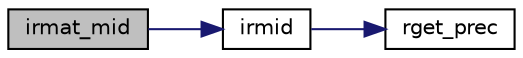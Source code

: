 digraph "irmat_mid"
{
  edge [fontname="Helvetica",fontsize="10",labelfontname="Helvetica",labelfontsize="10"];
  node [fontname="Helvetica",fontsize="10",shape=record];
  rankdir="LR";
  Node124 [label="irmat_mid",height=0.2,width=0.4,color="black", fillcolor="grey75", style="filled", fontcolor="black"];
  Node124 -> Node125 [color="midnightblue",fontsize="10",style="solid",fontname="Helvetica"];
  Node125 [label="irmid",height=0.2,width=0.4,color="black", fillcolor="white", style="filled",URL="$irmulti_8c.html#ac400e7144421b05bfdf7feed9b039ed6",tooltip="区間の中心 [m-r,m+r]=[x0,x1] "];
  Node125 -> Node126 [color="midnightblue",fontsize="10",style="solid",fontname="Helvetica"];
  Node126 [label="rget_prec",height=0.2,width=0.4,color="black", fillcolor="white", style="filled",URL="$is__rmulti_8h.html#ad9bc8d534620527dc3c46ef4c9d04442",tooltip="rmulti型の浮動小数点数の精度(ビット数)を取得. "];
}
